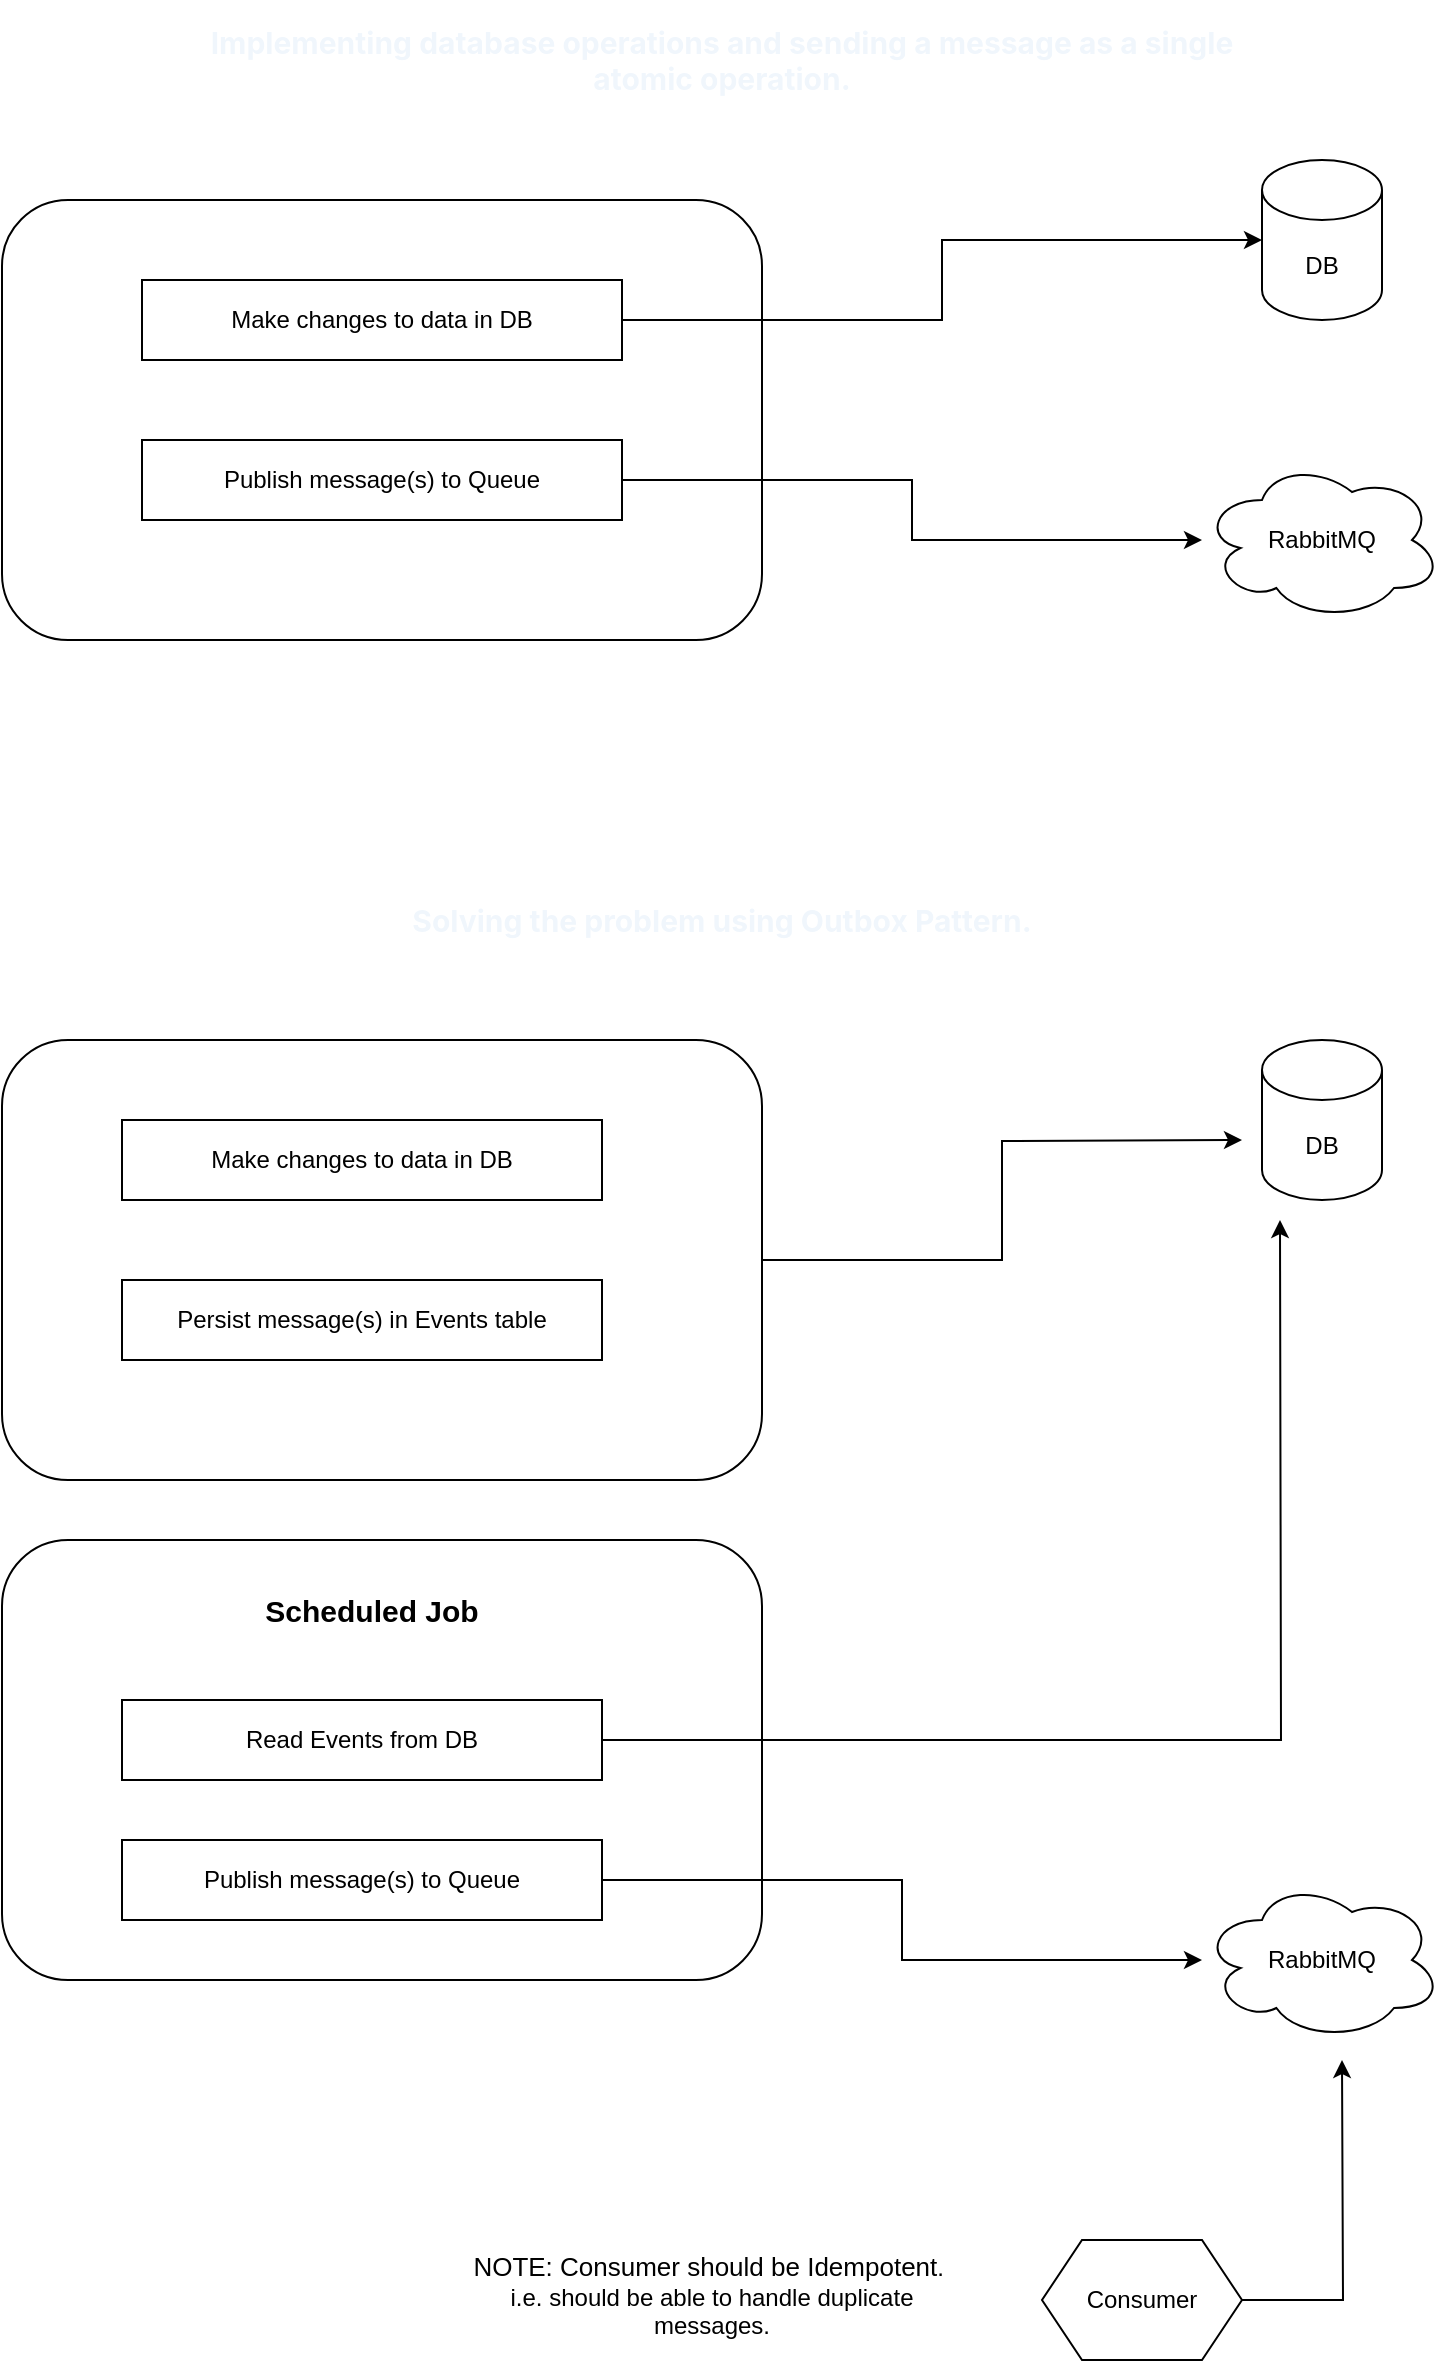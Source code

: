 <mxfile version="26.2.14">
  <diagram name="Page-1" id="rnVOFUPjEUQOpSUN-gVg">
    <mxGraphModel dx="786" dy="1517" grid="1" gridSize="10" guides="1" tooltips="1" connect="1" arrows="1" fold="1" page="1" pageScale="1" pageWidth="850" pageHeight="1100" math="0" shadow="0">
      <root>
        <mxCell id="0" />
        <mxCell id="1" parent="0" />
        <mxCell id="SmcuI3v-jIgY7P2fy-Gi-2" value="" style="rounded=1;whiteSpace=wrap;html=1;" vertex="1" parent="1">
          <mxGeometry x="40" y="80" width="380" height="220" as="geometry" />
        </mxCell>
        <mxCell id="SmcuI3v-jIgY7P2fy-Gi-1" value="Make changes to data in DB" style="rounded=0;whiteSpace=wrap;html=1;" vertex="1" parent="1">
          <mxGeometry x="110" y="120" width="240" height="40" as="geometry" />
        </mxCell>
        <mxCell id="SmcuI3v-jIgY7P2fy-Gi-8" style="edgeStyle=orthogonalEdgeStyle;rounded=0;orthogonalLoop=1;jettySize=auto;html=1;" edge="1" parent="1" source="SmcuI3v-jIgY7P2fy-Gi-3" target="SmcuI3v-jIgY7P2fy-Gi-5">
          <mxGeometry relative="1" as="geometry" />
        </mxCell>
        <mxCell id="SmcuI3v-jIgY7P2fy-Gi-3" value="Publish message(s) to Queue" style="rounded=0;whiteSpace=wrap;html=1;" vertex="1" parent="1">
          <mxGeometry x="110" y="200" width="240" height="40" as="geometry" />
        </mxCell>
        <mxCell id="SmcuI3v-jIgY7P2fy-Gi-4" value="DB" style="shape=cylinder3;whiteSpace=wrap;html=1;boundedLbl=1;backgroundOutline=1;size=15;" vertex="1" parent="1">
          <mxGeometry x="670" y="60" width="60" height="80" as="geometry" />
        </mxCell>
        <mxCell id="SmcuI3v-jIgY7P2fy-Gi-5" value="RabbitMQ" style="ellipse;shape=cloud;whiteSpace=wrap;html=1;" vertex="1" parent="1">
          <mxGeometry x="640" y="210" width="120" height="80" as="geometry" />
        </mxCell>
        <mxCell id="SmcuI3v-jIgY7P2fy-Gi-7" style="edgeStyle=orthogonalEdgeStyle;rounded=0;orthogonalLoop=1;jettySize=auto;html=1;exitX=1;exitY=0.5;exitDx=0;exitDy=0;entryX=0;entryY=0.5;entryDx=0;entryDy=0;entryPerimeter=0;" edge="1" parent="1" source="SmcuI3v-jIgY7P2fy-Gi-1" target="SmcuI3v-jIgY7P2fy-Gi-4">
          <mxGeometry relative="1" as="geometry" />
        </mxCell>
        <mxCell id="SmcuI3v-jIgY7P2fy-Gi-21" style="edgeStyle=orthogonalEdgeStyle;rounded=0;orthogonalLoop=1;jettySize=auto;html=1;" edge="1" parent="1" source="SmcuI3v-jIgY7P2fy-Gi-9">
          <mxGeometry relative="1" as="geometry">
            <mxPoint x="660" y="550" as="targetPoint" />
          </mxGeometry>
        </mxCell>
        <mxCell id="SmcuI3v-jIgY7P2fy-Gi-9" value="" style="rounded=1;whiteSpace=wrap;html=1;" vertex="1" parent="1">
          <mxGeometry x="40" y="500" width="380" height="220" as="geometry" />
        </mxCell>
        <mxCell id="SmcuI3v-jIgY7P2fy-Gi-10" value="Make changes to data in DB" style="rounded=0;whiteSpace=wrap;html=1;" vertex="1" parent="1">
          <mxGeometry x="100" y="540" width="240" height="40" as="geometry" />
        </mxCell>
        <mxCell id="SmcuI3v-jIgY7P2fy-Gi-11" value="Persist message(s) in Events table" style="rounded=0;whiteSpace=wrap;html=1;" vertex="1" parent="1">
          <mxGeometry x="100" y="620" width="240" height="40" as="geometry" />
        </mxCell>
        <mxCell id="SmcuI3v-jIgY7P2fy-Gi-12" value="" style="rounded=1;whiteSpace=wrap;html=1;" vertex="1" parent="1">
          <mxGeometry x="40" y="750" width="380" height="220" as="geometry" />
        </mxCell>
        <mxCell id="SmcuI3v-jIgY7P2fy-Gi-13" value="Read Events from DB" style="rounded=0;whiteSpace=wrap;html=1;" vertex="1" parent="1">
          <mxGeometry x="100" y="830" width="240" height="40" as="geometry" />
        </mxCell>
        <mxCell id="SmcuI3v-jIgY7P2fy-Gi-19" style="edgeStyle=orthogonalEdgeStyle;rounded=0;orthogonalLoop=1;jettySize=auto;html=1;" edge="1" parent="1" source="SmcuI3v-jIgY7P2fy-Gi-14" target="SmcuI3v-jIgY7P2fy-Gi-17">
          <mxGeometry relative="1" as="geometry" />
        </mxCell>
        <mxCell id="SmcuI3v-jIgY7P2fy-Gi-14" value="Publish message(s) to Queue" style="rounded=0;whiteSpace=wrap;html=1;" vertex="1" parent="1">
          <mxGeometry x="100" y="900" width="240" height="40" as="geometry" />
        </mxCell>
        <mxCell id="SmcuI3v-jIgY7P2fy-Gi-15" value="&lt;b&gt;&lt;font style=&quot;font-size: 15px;&quot;&gt;Scheduled Job&lt;/font&gt;&lt;/b&gt;" style="text;html=1;align=center;verticalAlign=middle;whiteSpace=wrap;rounded=0;" vertex="1" parent="1">
          <mxGeometry x="130" y="770" width="190" height="30" as="geometry" />
        </mxCell>
        <mxCell id="SmcuI3v-jIgY7P2fy-Gi-16" value="DB" style="shape=cylinder3;whiteSpace=wrap;html=1;boundedLbl=1;backgroundOutline=1;size=15;" vertex="1" parent="1">
          <mxGeometry x="670" y="500" width="60" height="80" as="geometry" />
        </mxCell>
        <mxCell id="SmcuI3v-jIgY7P2fy-Gi-17" value="RabbitMQ" style="ellipse;shape=cloud;whiteSpace=wrap;html=1;" vertex="1" parent="1">
          <mxGeometry x="640" y="920" width="120" height="80" as="geometry" />
        </mxCell>
        <mxCell id="SmcuI3v-jIgY7P2fy-Gi-20" style="edgeStyle=orthogonalEdgeStyle;rounded=0;orthogonalLoop=1;jettySize=auto;html=1;" edge="1" parent="1" source="SmcuI3v-jIgY7P2fy-Gi-13">
          <mxGeometry relative="1" as="geometry">
            <mxPoint x="679" y="590" as="targetPoint" />
          </mxGeometry>
        </mxCell>
        <mxCell id="SmcuI3v-jIgY7P2fy-Gi-26" style="edgeStyle=orthogonalEdgeStyle;rounded=0;orthogonalLoop=1;jettySize=auto;html=1;" edge="1" parent="1" source="SmcuI3v-jIgY7P2fy-Gi-23">
          <mxGeometry relative="1" as="geometry">
            <mxPoint x="710" y="1010" as="targetPoint" />
          </mxGeometry>
        </mxCell>
        <mxCell id="SmcuI3v-jIgY7P2fy-Gi-23" value="Consumer" style="shape=hexagon;perimeter=hexagonPerimeter2;whiteSpace=wrap;html=1;fixedSize=1;" vertex="1" parent="1">
          <mxGeometry x="560" y="1100" width="100" height="60" as="geometry" />
        </mxCell>
        <mxCell id="SmcuI3v-jIgY7P2fy-Gi-25" value="&lt;font style=&quot;font-size: 13px;&quot;&gt;NOTE: Consumer should be Idempotent&lt;/font&gt;.&amp;nbsp;&lt;div&gt;i.e. should be able to handle duplicate messages.&lt;/div&gt;" style="text;html=1;align=center;verticalAlign=middle;whiteSpace=wrap;rounded=0;" vertex="1" parent="1">
          <mxGeometry x="270" y="1095" width="250" height="65" as="geometry" />
        </mxCell>
        <mxCell id="SmcuI3v-jIgY7P2fy-Gi-27" value="&lt;span style=&quot;font-family: -apple-system, BlinkMacSystemFont, &amp;quot;Segoe UI&amp;quot;, &amp;quot;Noto Sans&amp;quot;, Helvetica, Arial, sans-serif, &amp;quot;Apple Color Emoji&amp;quot;, &amp;quot;Segoe UI Emoji&amp;quot;; text-align: left;&quot;&gt;&lt;font style=&quot;color: light-dark(rgb(240, 246, 252), rgb(255, 255, 255)); font-size: 15px;&quot;&gt;&lt;b&gt;Implementing database operations and sending a message as a single atomic operation.&lt;/b&gt;&lt;/font&gt;&lt;/span&gt;" style="text;html=1;align=center;verticalAlign=middle;whiteSpace=wrap;rounded=0;" vertex="1" parent="1">
          <mxGeometry x="120" y="-20" width="560" height="60" as="geometry" />
        </mxCell>
        <mxCell id="SmcuI3v-jIgY7P2fy-Gi-28" value="&lt;span style=&quot;font-family: -apple-system, BlinkMacSystemFont, &amp;quot;Segoe UI&amp;quot;, &amp;quot;Noto Sans&amp;quot;, Helvetica, Arial, sans-serif, &amp;quot;Apple Color Emoji&amp;quot;, &amp;quot;Segoe UI Emoji&amp;quot;; text-align: left;&quot;&gt;&lt;font style=&quot;color: light-dark(rgb(240, 246, 252), rgb(255, 255, 255)); font-size: 15px;&quot;&gt;&lt;b&gt;Solving the problem using Outbox Pattern.&lt;/b&gt;&lt;/font&gt;&lt;/span&gt;" style="text;html=1;align=center;verticalAlign=middle;whiteSpace=wrap;rounded=0;" vertex="1" parent="1">
          <mxGeometry x="120" y="410" width="560" height="60" as="geometry" />
        </mxCell>
      </root>
    </mxGraphModel>
  </diagram>
</mxfile>
